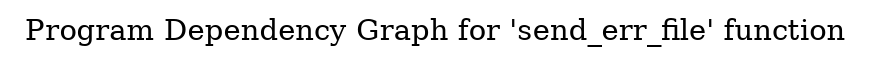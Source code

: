 digraph "Program Dependency Graph for 'send_err_file' function" {
	label="Program Dependency Graph for 'send_err_file' function";

}
